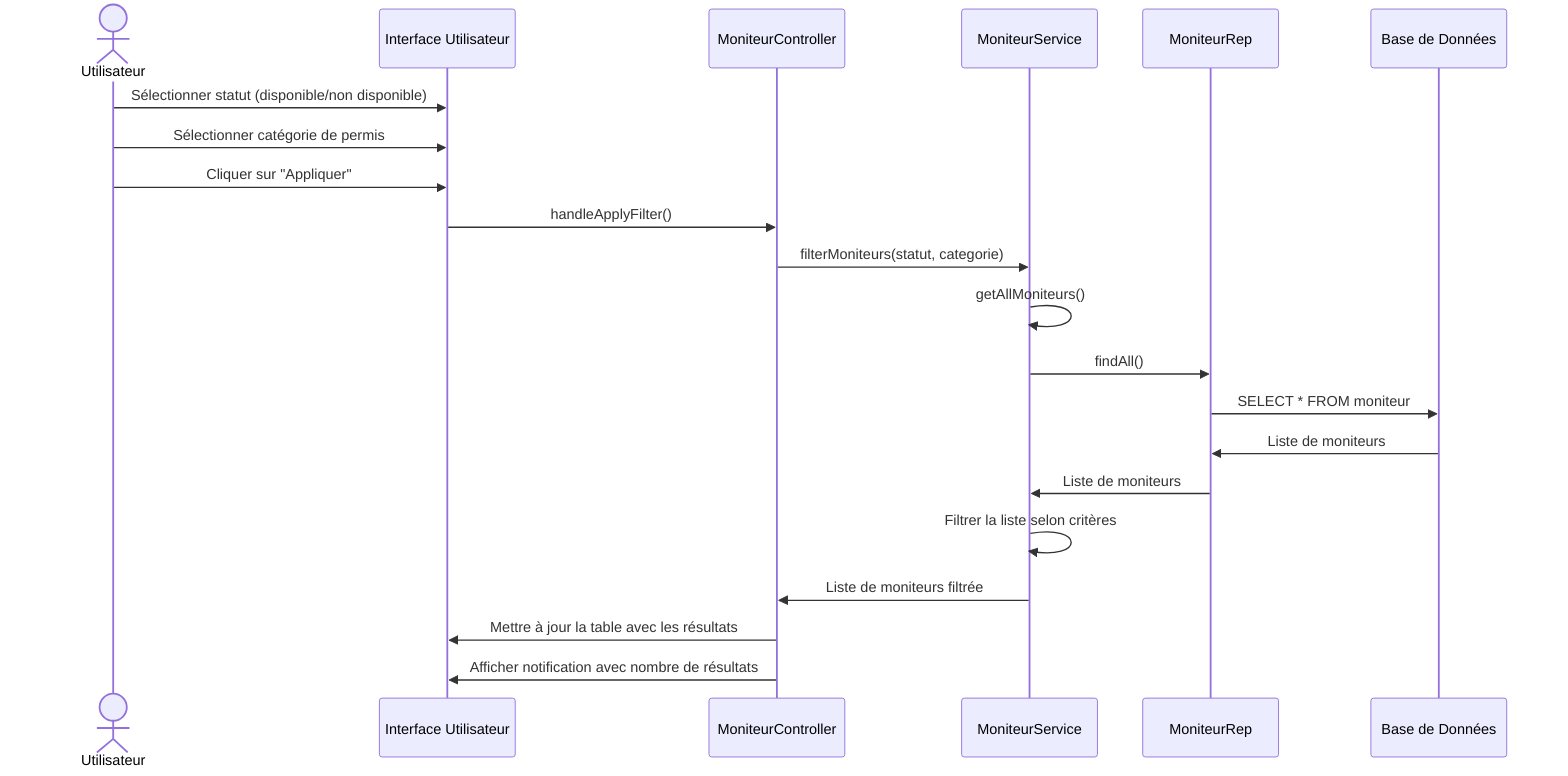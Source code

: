 sequenceDiagram
    actor Utilisateur
    participant IHM as Interface Utilisateur
    participant Ctrl as MoniteurController
    participant Svc as MoniteurService
    participant Rep as MoniteurRep
    participant DB as Base de Données

    Utilisateur->>IHM: Sélectionner statut (disponible/non disponible)
    Utilisateur->>IHM: Sélectionner catégorie de permis
    Utilisateur->>IHM: Cliquer sur "Appliquer"
    IHM->>Ctrl: handleApplyFilter()
    Ctrl->>Svc: filterMoniteurs(statut, categorie)
    Svc->>Svc: getAllMoniteurs()
    Svc->>Rep: findAll()
    Rep->>DB: SELECT * FROM moniteur
    DB->>Rep: Liste de moniteurs
    Rep->>Svc: Liste de moniteurs
    Svc->>Svc: Filtrer la liste selon critères
    Svc->>Ctrl: Liste de moniteurs filtrée
    Ctrl->>IHM: Mettre à jour la table avec les résultats
    Ctrl->>IHM: Afficher notification avec nombre de résultats